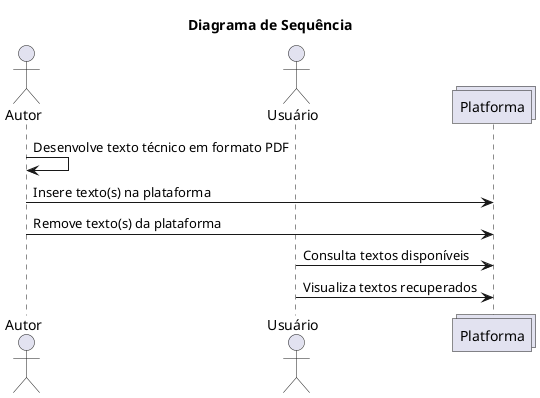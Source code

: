 @startuml
title Diagrama de Sequência

actor Autor
actor Usuário as User
collections Platforma as Platform
Autor -> Autor: Desenvolve texto técnico em formato PDF
Autor -> Platform: Insere texto(s) na plataforma
Autor -> Platform: Remove texto(s) da plataforma
User -> Platform: Consulta textos disponíveis
User -> Platform: Visualiza textos recuperados
@enduml